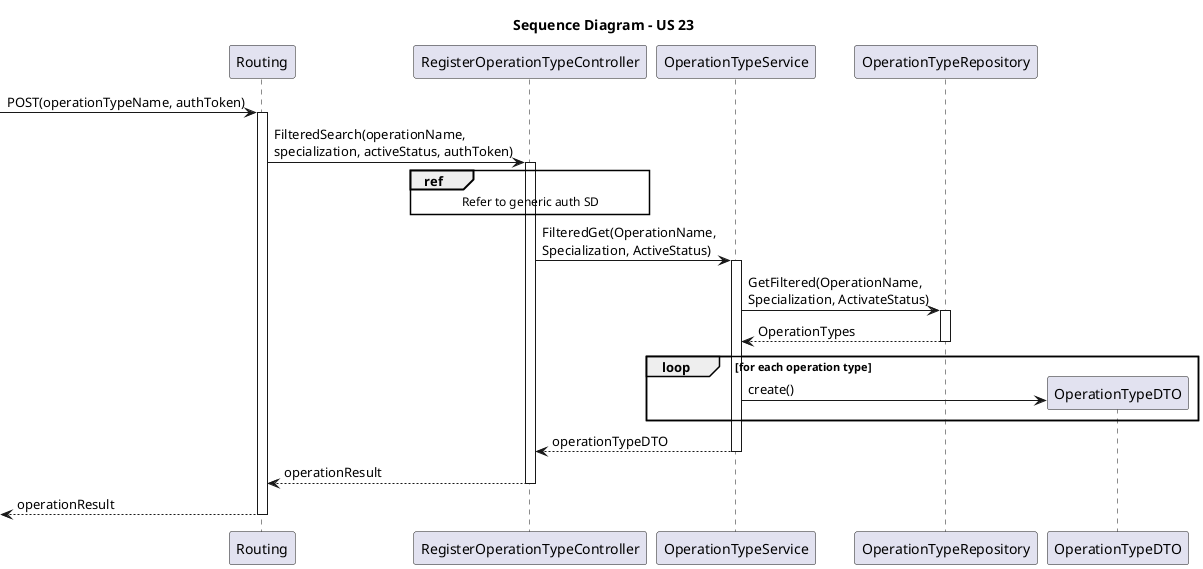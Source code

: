 @startuml US23_SD

title Sequence Diagram - US 23

participant Routing as rt
participant RegisterOperationTypeController as ctrl
participant OperationTypeService as serv
participant OperationTypeRepository as repo
participant OperationTypeDTO as dto

-> rt : POST(operationTypeName, authToken)
activate rt

rt -> ctrl : FilteredSearch(operationName,\nspecialization, activeStatus, authToken)
activate ctrl

REF OVER ctrl
Refer to generic auth SD
end ref

ctrl -> serv : FilteredGet(OperationName,\nSpecialization, ActiveStatus)

activate serv

serv -> repo : GetFiltered(OperationName,\nSpecialization, ActivateStatus)

activate repo
repo --> serv : OperationTypes
deactivate repo

loop for each operation type
serv -> dto** : create()
end loop

serv --> ctrl : operationTypeDTO
deactivate serv

ctrl --> rt : operationResult
deactivate ctrl

<-- rt : operationResult
deactivate rt

@enduml